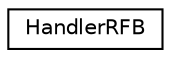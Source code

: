 digraph "Representación gráfica de la clase"
{
  edge [fontname="Helvetica",fontsize="10",labelfontname="Helvetica",labelfontsize="10"];
  node [fontname="Helvetica",fontsize="10",shape=record];
  rankdir="LR";
  Node1 [label="HandlerRFB",height=0.2,width=0.4,color="black", fillcolor="white", style="filled",URL="$classHandlerRFB.html"];
}
